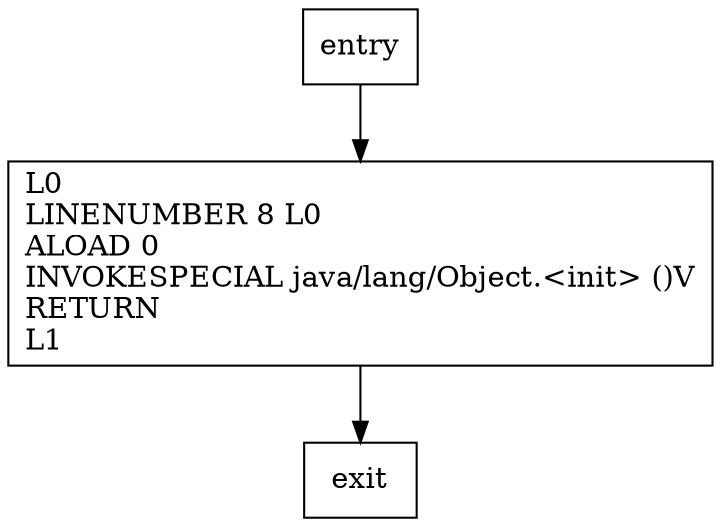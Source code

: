 digraph <init> {
node [shape=record];
1986647970 [label="L0\lLINENUMBER 8 L0\lALOAD 0\lINVOKESPECIAL java/lang/Object.\<init\> ()V\lRETURN\lL1\l"];
entry;
exit;
entry -> 1986647970;
1986647970 -> exit;
}
